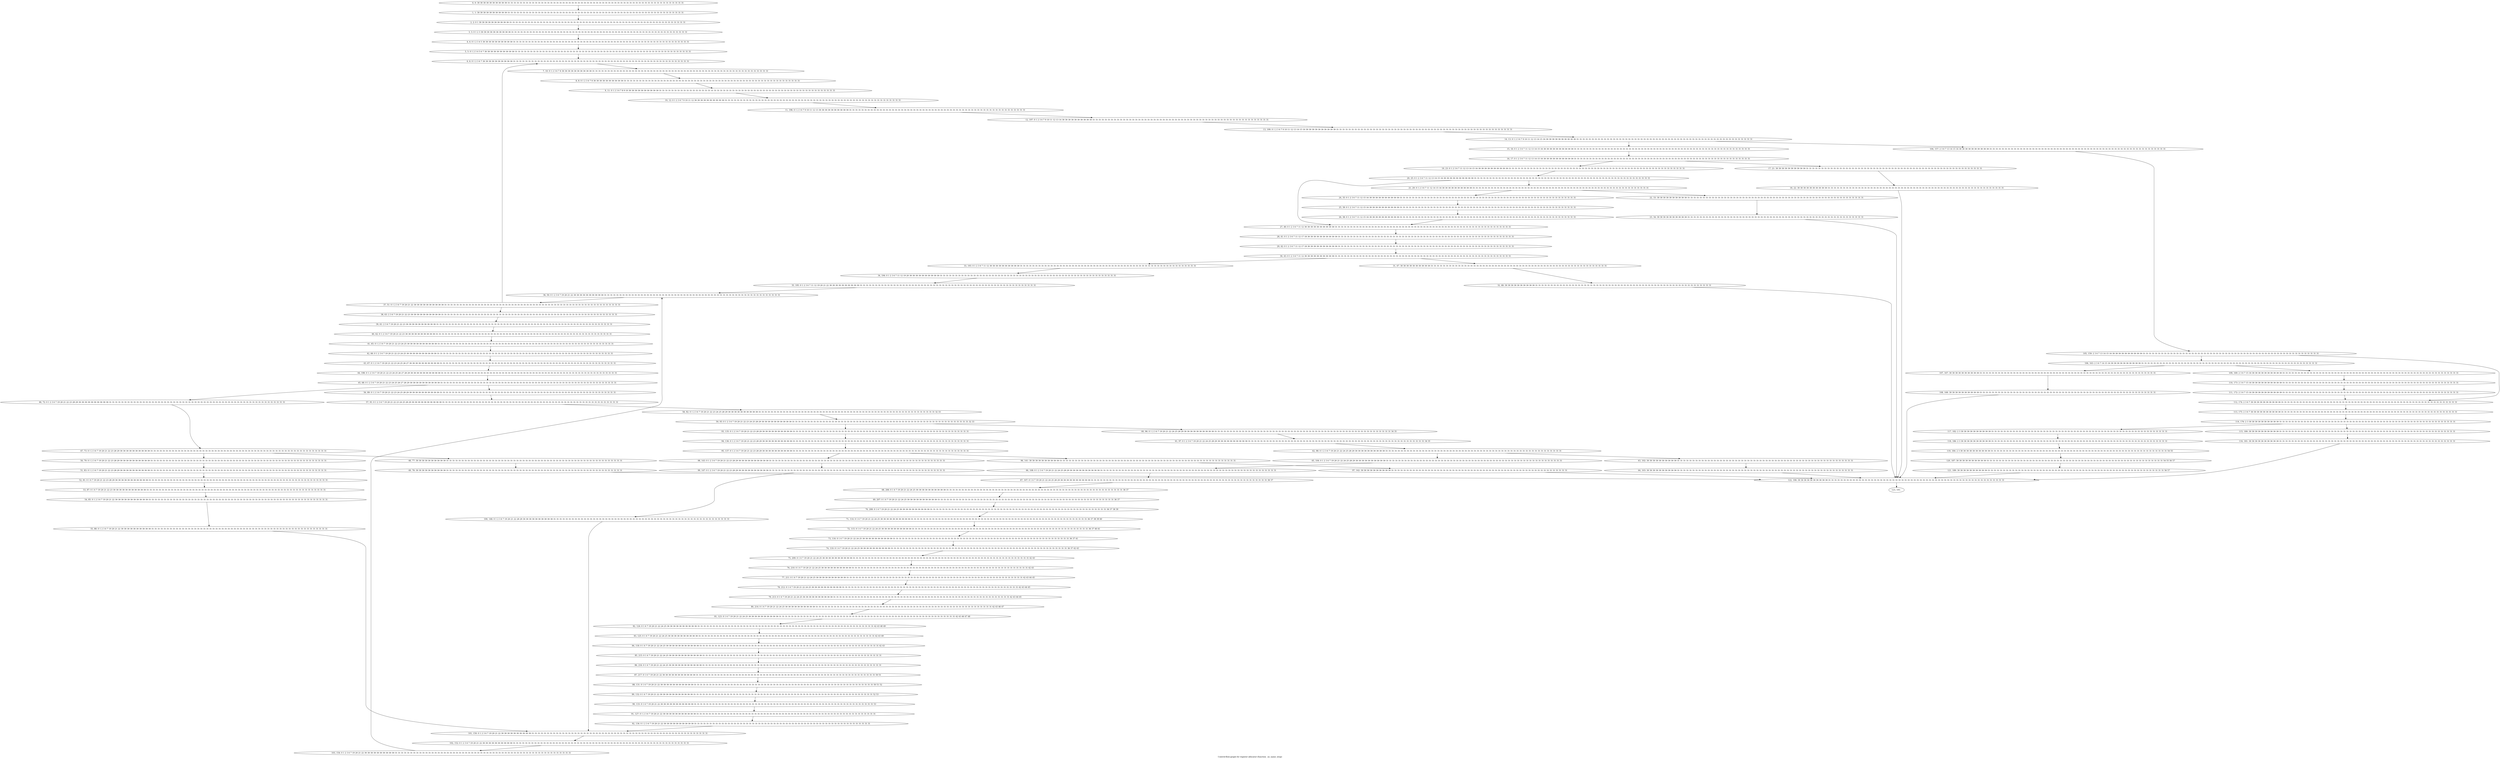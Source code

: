 digraph G {
graph [label="Control-flow-graph for register allocator (function _ns_name_ntop)"]
0[label="0, 0: 30 30 30 30 30 30 30 30 30 30 31 31 31 31 31 31 31 31 31 31 31 31 31 31 31 31 31 31 31 31 31 31 31 31 31 31 31 31 31 31 31 31 31 31 31 31 31 31 31 31 31 31 31 31 31 31 31 31 31 31 31 31 31 31 31 31 31 31 "];
1[label="1, 1: 30 30 30 30 30 30 30 30 30 30 31 31 31 31 31 31 31 31 31 31 31 31 31 31 31 31 31 31 31 31 31 31 31 31 31 31 31 31 31 31 31 31 31 31 31 31 31 31 31 31 31 31 31 31 31 31 31 31 31 31 31 31 31 31 31 31 31 31 "];
2[label="2, 2: 0 1 30 30 30 30 30 30 30 30 30 30 31 31 31 31 31 31 31 31 31 31 31 31 31 31 31 31 31 31 31 31 31 31 31 31 31 31 31 31 31 31 31 31 31 31 31 31 31 31 31 31 31 31 31 31 31 31 31 31 31 31 31 31 31 31 31 31 31 31 "];
3[label="3, 3: 0 1 2 3 30 30 30 30 30 30 30 30 30 30 31 31 31 31 31 31 31 31 31 31 31 31 31 31 31 31 31 31 31 31 31 31 31 31 31 31 31 31 31 31 31 31 31 31 31 31 31 31 31 31 31 31 31 31 31 31 31 31 31 31 31 31 31 31 31 31 31 31 "];
4[label="4, 4: 0 1 2 3 4 5 30 30 30 30 30 30 30 30 30 30 31 31 31 31 31 31 31 31 31 31 31 31 31 31 31 31 31 31 31 31 31 31 31 31 31 31 31 31 31 31 31 31 31 31 31 31 31 31 31 31 31 31 31 31 31 31 31 31 31 31 31 31 31 31 31 31 31 31 "];
5[label="5, 5: 0 1 2 3 4 5 6 7 30 30 30 30 30 30 30 30 30 30 31 31 31 31 31 31 31 31 31 31 31 31 31 31 31 31 31 31 31 31 31 31 31 31 31 31 31 31 31 31 31 31 31 31 31 31 31 31 31 31 31 31 31 31 31 31 31 31 31 31 31 31 31 31 31 31 31 31 "];
6[label="6, 6: 0 1 2 3 6 7 30 30 30 30 30 30 30 30 30 30 31 31 31 31 31 31 31 31 31 31 31 31 31 31 31 31 31 31 31 31 31 31 31 31 31 31 31 31 31 31 31 31 31 31 31 31 31 31 31 31 31 31 31 31 31 31 31 31 31 31 31 31 31 31 31 31 31 31 "];
7[label="7, 10: 0 1 2 3 6 7 8 30 30 30 30 30 30 30 30 30 30 31 31 31 31 31 31 31 31 31 31 31 31 31 31 31 31 31 31 31 31 31 31 31 31 31 31 31 31 31 31 31 31 31 31 31 31 31 31 31 31 31 31 31 31 31 31 31 31 31 31 31 31 31 31 31 31 31 31 "];
8[label="8, 8: 0 1 2 3 6 7 8 30 30 30 30 30 30 30 30 30 30 31 31 31 31 31 31 31 31 31 31 31 31 31 31 31 31 31 31 31 31 31 31 31 31 31 31 31 31 31 31 31 31 31 31 31 31 31 31 31 31 31 31 31 31 31 31 31 31 31 31 31 31 31 31 31 31 31 31 "];
9[label="9, 11: 0 1 2 3 6 7 8 9 10 30 30 30 30 30 30 30 30 30 30 31 31 31 31 31 31 31 31 31 31 31 31 31 31 31 31 31 31 31 31 31 31 31 31 31 31 31 31 31 31 31 31 31 31 31 31 31 31 31 31 31 31 31 31 31 31 31 31 31 31 31 31 31 31 31 31 31 31 "];
10[label="10, 12: 0 1 2 3 6 7 9 10 11 12 30 30 30 30 30 30 30 30 30 30 31 31 31 31 31 31 31 31 31 31 31 31 31 31 31 31 31 31 31 31 31 31 31 31 31 31 31 31 31 31 31 31 31 31 31 31 31 31 31 31 31 31 31 31 31 31 31 31 31 31 31 31 31 31 31 31 31 31 "];
11[label="11, 196: 0 1 2 3 6 7 9 10 11 12 13 30 30 30 30 30 30 30 30 30 30 31 31 31 31 31 31 31 31 31 31 31 31 31 31 31 31 31 31 31 31 31 31 31 31 31 31 31 31 31 31 31 31 31 31 31 31 31 31 31 31 31 31 31 31 31 31 31 31 31 31 31 31 31 31 31 31 31 31 "];
12[label="12, 197: 0 1 2 3 6 7 9 10 11 12 13 14 30 30 30 30 30 30 30 30 30 30 31 31 31 31 31 31 31 31 31 31 31 31 31 31 31 31 31 31 31 31 31 31 31 31 31 31 31 31 31 31 31 31 31 31 31 31 31 31 31 31 31 31 31 31 31 31 31 31 31 31 31 31 31 31 31 31 31 31 "];
13[label="13, 199: 0 1 2 3 6 7 9 10 11 12 13 14 15 16 30 30 30 30 30 30 30 30 30 30 31 31 31 31 31 31 31 31 31 31 31 31 31 31 31 31 31 31 31 31 31 31 31 31 31 31 31 31 31 31 31 31 31 31 31 31 31 31 31 31 31 31 31 31 31 31 31 31 31 31 31 31 31 31 31 31 31 31 "];
14[label="14, 13: 0 1 2 3 6 7 9 10 11 12 13 14 15 16 30 30 30 30 30 30 30 30 30 30 31 31 31 31 31 31 31 31 31 31 31 31 31 31 31 31 31 31 31 31 31 31 31 31 31 31 31 31 31 31 31 31 31 31 31 31 31 31 31 31 31 31 31 31 31 31 31 31 31 31 31 31 31 31 31 31 31 31 "];
15[label="15, 16: 0 1 2 3 6 7 11 12 13 14 15 16 30 30 30 30 30 30 30 30 30 30 31 31 31 31 31 31 31 31 31 31 31 31 31 31 31 31 31 31 31 31 31 31 31 31 31 31 31 31 31 31 31 31 31 31 31 31 31 31 31 31 31 31 31 31 31 31 31 31 31 31 31 31 31 31 31 31 31 31 "];
16[label="16, 17: 0 1 2 3 6 7 11 12 13 14 15 16 30 30 30 30 30 30 30 30 30 30 31 31 31 31 31 31 31 31 31 31 31 31 31 31 31 31 31 31 31 31 31 31 31 31 31 31 31 31 31 31 31 31 31 31 31 31 31 31 31 31 31 31 31 31 31 31 31 31 31 31 31 31 31 31 31 31 31 31 "];
17[label="17, 21: 30 30 30 30 30 30 30 30 30 30 31 31 31 31 31 31 31 31 31 31 31 31 31 31 31 31 31 31 31 31 31 31 31 31 31 31 31 31 31 31 31 31 31 31 31 31 31 31 31 31 31 31 31 31 31 31 31 31 31 31 31 31 31 31 31 31 31 31 "];
18[label="18, 22: 30 30 30 30 30 30 30 30 30 30 31 31 31 31 31 31 31 31 31 31 31 31 31 31 31 31 31 31 31 31 31 31 31 31 31 31 31 31 31 31 31 31 31 31 31 31 31 31 31 31 31 31 31 31 31 31 31 31 31 31 31 31 31 31 31 31 31 31 "];
19[label="19, 23: 0 1 2 3 6 7 11 12 13 14 15 16 30 30 30 30 30 30 30 30 30 30 31 31 31 31 31 31 31 31 31 31 31 31 31 31 31 31 31 31 31 31 31 31 31 31 31 31 31 31 31 31 31 31 31 31 31 31 31 31 31 31 31 31 31 31 31 31 31 31 31 31 31 31 31 31 31 31 31 31 "];
20[label="20, 25: 0 1 2 3 6 7 11 12 13 14 15 16 30 30 30 30 30 30 30 30 30 30 31 31 31 31 31 31 31 31 31 31 31 31 31 31 31 31 31 31 31 31 31 31 31 31 31 31 31 31 31 31 31 31 31 31 31 31 31 31 31 31 31 31 31 31 31 31 31 31 31 31 31 31 31 31 31 31 31 31 "];
21[label="21, 29: 0 1 2 3 6 7 11 12 14 15 16 30 30 30 30 30 30 30 30 30 30 31 31 31 31 31 31 31 31 31 31 31 31 31 31 31 31 31 31 31 31 31 31 31 31 31 31 31 31 31 31 31 31 31 31 31 31 31 31 31 31 31 31 31 31 31 31 31 31 31 31 31 31 31 31 31 31 31 31 "];
22[label="22, 33: 30 30 30 30 30 30 30 30 30 30 31 31 31 31 31 31 31 31 31 31 31 31 31 31 31 31 31 31 31 31 31 31 31 31 31 31 31 31 31 31 31 31 31 31 31 31 31 31 31 31 31 31 31 31 31 31 31 31 31 31 31 31 31 31 31 31 31 31 "];
23[label="23, 34: 30 30 30 30 30 30 30 30 30 30 31 31 31 31 31 31 31 31 31 31 31 31 31 31 31 31 31 31 31 31 31 31 31 31 31 31 31 31 31 31 31 31 31 31 31 31 31 31 31 31 31 31 31 31 31 31 31 31 31 31 31 31 31 31 31 31 31 31 "];
24[label="24, 35: 0 1 2 3 6 7 11 12 15 16 30 30 30 30 30 30 30 30 30 30 31 31 31 31 31 31 31 31 31 31 31 31 31 31 31 31 31 31 31 31 31 31 31 31 31 31 31 31 31 31 31 31 31 31 31 31 31 31 31 31 31 31 31 31 31 31 31 31 31 31 31 31 31 31 31 31 31 31 "];
25[label="25, 39: 0 1 2 3 6 7 11 12 15 16 30 30 30 30 30 30 30 30 30 30 31 31 31 31 31 31 31 31 31 31 31 31 31 31 31 31 31 31 31 31 31 31 31 31 31 31 31 31 31 31 31 31 31 31 31 31 31 31 31 31 31 31 31 31 31 31 31 31 31 31 31 31 31 31 31 31 31 31 "];
26[label="26, 38: 0 1 2 3 6 7 11 12 15 16 30 30 30 30 30 30 30 30 30 30 31 31 31 31 31 31 31 31 31 31 31 31 31 31 31 31 31 31 31 31 31 31 31 31 31 31 31 31 31 31 31 31 31 31 31 31 31 31 31 31 31 31 31 31 31 31 31 31 31 31 31 31 31 31 31 31 31 31 "];
27[label="27, 40: 0 1 2 3 6 7 11 12 30 30 30 30 30 30 30 30 30 30 31 31 31 31 31 31 31 31 31 31 31 31 31 31 31 31 31 31 31 31 31 31 31 31 31 31 31 31 31 31 31 31 31 31 31 31 31 31 31 31 31 31 31 31 31 31 31 31 31 31 31 31 31 31 31 31 31 31 "];
28[label="28, 41: 0 1 2 3 6 7 11 12 17 18 30 30 30 30 30 30 30 30 30 30 31 31 31 31 31 31 31 31 31 31 31 31 31 31 31 31 31 31 31 31 31 31 31 31 31 31 31 31 31 31 31 31 31 31 31 31 31 31 31 31 31 31 31 31 31 31 31 31 31 31 31 31 31 31 31 31 31 31 "];
29[label="29, 42: 0 1 2 3 6 7 11 12 17 18 30 30 30 30 30 30 30 30 30 30 31 31 31 31 31 31 31 31 31 31 31 31 31 31 31 31 31 31 31 31 31 31 31 31 31 31 31 31 31 31 31 31 31 31 31 31 31 31 31 31 31 31 31 31 31 31 31 31 31 31 31 31 31 31 31 31 31 31 "];
30[label="30, 43: 0 1 2 3 6 7 11 12 30 30 30 30 30 30 30 30 30 30 31 31 31 31 31 31 31 31 31 31 31 31 31 31 31 31 31 31 31 31 31 31 31 31 31 31 31 31 31 31 31 31 31 31 31 31 31 31 31 31 31 31 31 31 31 31 31 31 31 31 31 31 31 31 31 31 31 31 "];
31[label="31, 47: 30 30 30 30 30 30 30 30 30 30 31 31 31 31 31 31 31 31 31 31 31 31 31 31 31 31 31 31 31 31 31 31 31 31 31 31 31 31 31 31 31 31 31 31 31 31 31 31 31 31 31 31 31 31 31 31 31 31 31 31 31 31 31 31 31 31 31 31 "];
32[label="32, 48: 30 30 30 30 30 30 30 30 30 30 31 31 31 31 31 31 31 31 31 31 31 31 31 31 31 31 31 31 31 31 31 31 31 31 31 31 31 31 31 31 31 31 31 31 31 31 31 31 31 31 31 31 31 31 31 31 31 31 31 31 31 31 31 31 31 31 31 31 "];
33[label="33, 193: 0 1 2 3 6 7 11 12 30 30 30 30 30 30 30 30 30 30 31 31 31 31 31 31 31 31 31 31 31 31 31 31 31 31 31 31 31 31 31 31 31 31 31 31 31 31 31 31 31 31 31 31 31 31 31 31 31 31 31 31 31 31 31 31 31 31 31 31 31 31 31 31 31 31 31 31 "];
34[label="34, 194: 0 1 2 3 6 7 11 12 19 20 30 30 30 30 30 30 30 30 30 30 31 31 31 31 31 31 31 31 31 31 31 31 31 31 31 31 31 31 31 31 31 31 31 31 31 31 31 31 31 31 31 31 31 31 31 31 31 31 31 31 31 31 31 31 31 31 31 31 31 31 31 31 31 31 31 31 31 31 "];
35[label="35, 195: 0 1 2 3 6 7 11 12 19 20 21 22 30 30 30 30 30 30 30 30 30 30 31 31 31 31 31 31 31 31 31 31 31 31 31 31 31 31 31 31 31 31 31 31 31 31 31 31 31 31 31 31 31 31 31 31 31 31 31 31 31 31 31 31 31 31 31 31 31 31 31 31 31 31 31 31 31 31 31 31 "];
36[label="36, 50: 0 1 2 3 6 7 19 20 21 22 30 30 30 30 30 30 30 30 30 30 31 31 31 31 31 31 31 31 31 31 31 31 31 31 31 31 31 31 31 31 31 31 31 31 31 31 31 31 31 31 31 31 31 31 31 31 31 31 31 31 31 31 31 31 31 31 31 31 31 31 31 31 31 31 31 31 31 31 "];
37[label="37, 51: 0 1 2 3 6 7 19 20 21 22 30 30 30 30 30 30 30 30 30 30 31 31 31 31 31 31 31 31 31 31 31 31 31 31 31 31 31 31 31 31 31 31 31 31 31 31 31 31 31 31 31 31 31 31 31 31 31 31 31 31 31 31 31 31 31 31 31 31 31 31 31 31 31 31 31 31 31 31 "];
38[label="38, 63: 2 3 6 7 19 20 21 22 23 30 30 30 30 30 30 30 30 30 30 31 31 31 31 31 31 31 31 31 31 31 31 31 31 31 31 31 31 31 31 31 31 31 31 31 31 31 31 31 31 31 31 31 31 31 31 31 31 31 31 31 31 31 31 31 31 31 31 31 31 31 31 31 31 31 31 31 31 "];
39[label="39, 61: 2 3 6 7 19 20 21 22 23 30 30 30 30 30 30 30 30 30 30 31 31 31 31 31 31 31 31 31 31 31 31 31 31 31 31 31 31 31 31 31 31 31 31 31 31 31 31 31 31 31 31 31 31 31 31 31 31 31 31 31 31 31 31 31 31 31 31 31 31 31 31 31 31 31 31 31 31 "];
40[label="40, 62: 0 1 2 3 6 7 19 20 21 22 23 30 30 30 30 30 30 30 30 30 30 31 31 31 31 31 31 31 31 31 31 31 31 31 31 31 31 31 31 31 31 31 31 31 31 31 31 31 31 31 31 31 31 31 31 31 31 31 31 31 31 31 31 31 31 31 31 31 31 31 31 31 31 31 31 31 31 31 31 "];
41[label="41, 65: 0 1 2 3 6 7 19 20 21 22 23 24 25 30 30 30 30 30 30 30 30 30 30 31 31 31 31 31 31 31 31 31 31 31 31 31 31 31 31 31 31 31 31 31 31 31 31 31 31 31 31 31 31 31 31 31 31 31 31 31 31 31 31 31 31 31 31 31 31 31 31 31 31 31 31 31 31 31 31 31 31 "];
42[label="42, 66: 0 1 2 3 6 7 19 20 21 22 23 24 25 30 30 30 30 30 30 30 30 30 30 31 31 31 31 31 31 31 31 31 31 31 31 31 31 31 31 31 31 31 31 31 31 31 31 31 31 31 31 31 31 31 31 31 31 31 31 31 31 31 31 31 31 31 31 31 31 31 31 31 31 31 31 31 31 31 31 31 31 "];
43[label="43, 67: 0 1 2 3 6 7 19 20 21 22 23 24 25 26 27 30 30 30 30 30 30 30 30 30 30 31 31 31 31 31 31 31 31 31 31 31 31 31 31 31 31 31 31 31 31 31 31 31 31 31 31 31 31 31 31 31 31 31 31 31 31 31 31 31 31 31 31 31 31 31 31 31 31 31 31 31 31 31 31 31 31 31 31 "];
44[label="44, 198: 0 1 2 3 6 7 19 20 21 22 23 24 25 26 27 28 29 30 30 30 30 30 30 30 30 30 30 31 31 31 31 31 31 31 31 31 31 31 31 31 31 31 31 31 31 31 31 31 31 31 31 31 31 31 31 31 31 31 31 31 31 31 31 31 31 31 31 31 31 31 31 31 31 31 31 31 31 31 31 31 31 31 31 31 31 "];
45[label="45, 68: 0 1 2 3 6 7 19 20 21 22 23 24 25 26 27 28 29 30 30 30 30 30 30 30 30 30 30 31 31 31 31 31 31 31 31 31 31 31 31 31 31 31 31 31 31 31 31 31 31 31 31 31 31 31 31 31 31 31 31 31 31 31 31 31 31 31 31 31 31 31 31 31 31 31 31 31 31 31 31 31 31 31 31 31 31 "];
46[label="46, 72: 0 1 2 3 6 7 19 20 21 22 23 28 29 30 30 30 30 30 30 30 30 30 30 31 31 31 31 31 31 31 31 31 31 31 31 31 31 31 31 31 31 31 31 31 31 31 31 31 31 31 31 31 31 31 31 31 31 31 31 31 31 31 31 31 31 31 31 31 31 31 31 31 31 31 31 31 31 31 31 31 31 "];
47[label="47, 73: 0 1 2 3 6 7 19 20 21 22 23 28 29 30 30 30 30 30 30 30 30 30 30 31 31 31 31 31 31 31 31 31 31 31 31 31 31 31 31 31 31 31 31 31 31 31 31 31 31 31 31 31 31 31 31 31 31 31 31 31 31 31 31 31 31 31 31 31 31 31 31 31 31 31 31 31 31 31 31 31 31 "];
48[label="48, 77: 30 30 30 30 30 30 30 30 30 30 31 31 31 31 31 31 31 31 31 31 31 31 31 31 31 31 31 31 31 31 31 31 31 31 31 31 31 31 31 31 31 31 31 31 31 31 31 31 31 31 31 31 31 31 31 31 31 31 31 31 31 31 31 31 31 31 31 31 "];
49[label="49, 78: 30 30 30 30 30 30 30 30 30 30 31 31 31 31 31 31 31 31 31 31 31 31 31 31 31 31 31 31 31 31 31 31 31 31 31 31 31 31 31 31 31 31 31 31 31 31 31 31 31 31 31 31 31 31 31 31 31 31 31 31 31 31 31 31 31 31 31 31 "];
50[label="50, 79: 0 1 2 3 6 7 19 20 21 22 23 28 29 30 30 30 30 30 30 30 30 30 30 31 31 31 31 31 31 31 31 31 31 31 31 31 31 31 31 31 31 31 31 31 31 31 31 31 31 31 31 31 31 31 31 31 31 31 31 31 31 31 31 31 31 31 31 31 31 31 31 31 31 31 31 31 31 31 31 31 31 "];
51[label="51, 83: 0 1 2 3 6 7 19 20 21 22 23 28 29 30 30 30 30 30 30 30 30 30 30 31 31 31 31 31 31 31 31 31 31 31 31 31 31 31 31 31 31 31 31 31 31 31 31 31 31 31 31 31 31 31 31 31 31 31 31 31 31 31 31 31 31 31 31 31 31 31 31 31 31 31 31 31 31 31 31 31 31 "];
52[label="52, 81: 0 1 6 7 19 20 21 22 23 28 29 30 30 30 30 30 30 30 30 30 30 30 31 31 31 31 31 31 31 31 31 31 31 31 31 31 31 31 31 31 31 31 31 31 31 31 31 31 31 31 31 31 31 31 31 31 31 31 31 31 31 31 31 31 31 31 31 31 31 31 31 31 31 31 31 31 31 31 31 31 31 "];
53[label="53, 87: 0 1 6 7 19 20 21 22 23 30 30 30 30 30 30 30 30 30 30 30 31 31 31 31 31 31 31 31 31 31 31 31 31 31 31 31 31 31 31 31 31 31 31 31 31 31 31 31 31 31 31 31 31 31 31 31 31 31 31 31 31 31 31 31 31 31 31 31 31 31 31 31 31 31 31 31 31 31 31 "];
54[label="54, 85: 0 1 2 3 6 7 19 20 21 22 30 30 30 30 30 30 30 30 30 30 30 31 31 31 31 31 31 31 31 31 31 31 31 31 31 31 31 31 31 31 31 31 31 31 31 31 31 31 31 31 31 31 31 31 31 31 31 31 31 31 31 31 31 31 31 31 31 31 31 31 31 31 31 31 31 31 31 31 31 31 "];
55[label="55, 88: 0 1 2 3 6 7 19 20 21 22 30 30 30 30 30 30 30 30 30 30 31 31 31 31 31 31 31 31 31 31 31 31 31 31 31 31 31 31 31 31 31 31 31 31 31 31 31 31 31 31 31 31 31 31 31 31 31 31 31 31 31 31 31 31 31 31 31 31 31 31 31 31 31 31 31 31 31 31 "];
56[label="56, 89: 0 1 2 3 6 7 19 20 21 22 23 24 25 28 29 30 30 30 30 30 30 30 30 30 30 31 31 31 31 31 31 31 31 31 31 31 31 31 31 31 31 31 31 31 31 31 31 31 31 31 31 31 31 31 31 31 31 31 31 31 31 31 31 31 31 31 31 31 31 31 31 31 31 31 31 31 31 31 31 31 31 31 31 "];
57[label="57, 91: 0 1 2 3 6 7 19 20 21 22 23 24 25 28 29 30 30 30 30 30 30 30 30 30 30 31 31 31 31 31 31 31 31 31 31 31 31 31 31 31 31 31 31 31 31 31 31 31 31 31 31 31 31 31 31 31 31 31 31 31 31 31 31 31 31 31 31 31 31 31 31 31 31 31 31 31 31 31 31 31 31 31 31 "];
58[label="58, 92: 0 1 2 3 6 7 19 20 21 22 23 24 25 28 29 30 30 30 30 30 30 30 30 30 30 31 31 31 31 31 31 31 31 31 31 31 31 31 31 31 31 31 31 31 31 31 31 31 31 31 31 31 31 31 31 31 31 31 31 31 31 31 31 31 31 31 31 31 31 31 31 31 31 31 31 31 31 31 31 31 31 31 31 32 33 "];
59[label="59, 93: 0 1 2 3 6 7 19 20 21 22 23 24 25 28 29 30 30 30 30 30 30 30 30 30 30 31 31 31 31 31 31 31 31 31 31 31 31 31 31 31 31 31 31 31 31 31 31 31 31 31 31 31 31 31 31 31 31 31 31 31 31 31 31 31 31 31 31 31 31 31 31 31 31 31 31 31 31 31 31 31 31 31 31 32 33 "];
60[label="60, 96: 0 1 2 3 6 7 19 20 21 22 24 25 28 29 30 30 30 30 30 30 30 30 30 30 31 31 31 31 31 31 31 31 31 31 31 31 31 31 31 31 31 31 31 31 31 31 31 31 31 31 31 31 31 31 31 31 31 31 31 31 31 31 31 31 31 31 31 31 31 31 31 31 31 31 31 31 31 31 31 31 31 31 34 35 "];
61[label="61, 97: 0 1 2 3 6 7 19 20 21 22 24 25 28 29 30 30 30 30 30 30 30 30 30 30 31 31 31 31 31 31 31 31 31 31 31 31 31 31 31 31 31 31 31 31 31 31 31 31 31 31 31 31 31 31 31 31 31 31 31 31 31 31 31 31 31 31 31 31 31 31 31 31 31 31 31 31 31 31 31 31 31 31 34 35 "];
62[label="62, 98: 0 1 2 3 6 7 19 20 21 22 24 25 28 29 30 30 30 30 30 30 30 30 30 30 31 31 31 31 31 31 31 31 31 31 31 31 31 31 31 31 31 31 31 31 31 31 31 31 31 31 31 31 31 31 31 31 31 31 31 31 31 31 31 31 31 31 31 31 31 31 31 31 31 31 31 31 31 31 31 31 31 31 "];
63[label="63, 102: 30 30 30 30 30 30 30 30 30 30 31 31 31 31 31 31 31 31 31 31 31 31 31 31 31 31 31 31 31 31 31 31 31 31 31 31 31 31 31 31 31 31 31 31 31 31 31 31 31 31 31 31 31 31 31 31 31 31 31 31 31 31 31 31 31 31 31 31 "];
64[label="64, 103: 30 30 30 30 30 30 30 30 30 30 31 31 31 31 31 31 31 31 31 31 31 31 31 31 31 31 31 31 31 31 31 31 31 31 31 31 31 31 31 31 31 31 31 31 31 31 31 31 31 31 31 31 31 31 31 31 31 31 31 31 31 31 31 31 31 31 31 31 "];
65[label="65, 104: 0 1 2 3 6 7 19 20 21 22 24 25 28 29 30 30 30 30 30 30 30 30 30 30 31 31 31 31 31 31 31 31 31 31 31 31 31 31 31 31 31 31 31 31 31 31 31 31 31 31 31 31 31 31 31 31 31 31 31 31 31 31 31 31 31 31 31 31 31 31 31 31 31 31 31 31 31 31 31 31 31 31 "];
66[label="66, 108: 0 1 2 3 6 7 19 20 21 22 24 25 28 29 30 30 30 30 30 30 30 30 30 30 31 31 31 31 31 31 31 31 31 31 31 31 31 31 31 31 31 31 31 31 31 31 31 31 31 31 31 31 31 31 31 31 31 31 31 31 31 31 31 31 31 31 31 31 31 31 31 31 31 31 31 31 31 31 31 31 31 31 "];
67[label="67, 107: 0 1 6 7 19 20 21 22 24 25 28 29 30 30 30 30 30 30 30 30 30 30 31 31 31 31 31 31 31 31 31 31 31 31 31 31 31 31 31 31 31 31 31 31 31 31 31 31 31 31 31 31 31 31 31 31 31 31 31 31 31 31 31 31 31 31 31 31 31 31 31 31 31 31 31 31 31 31 31 31 36 37 "];
68[label="68, 206: 0 1 6 7 19 20 21 22 24 25 30 30 30 30 30 30 30 30 30 30 31 31 31 31 31 31 31 31 31 31 31 31 31 31 31 31 31 31 31 31 31 31 31 31 31 31 31 31 31 31 31 31 31 31 31 31 31 31 31 31 31 31 31 31 31 31 31 31 31 31 31 31 31 31 31 31 31 31 36 37 "];
69[label="69, 207: 0 1 6 7 19 20 21 22 24 25 30 30 30 30 30 30 30 30 30 30 31 31 31 31 31 31 31 31 31 31 31 31 31 31 31 31 31 31 31 31 31 31 31 31 31 31 31 31 31 31 31 31 31 31 31 31 31 31 31 31 31 31 31 31 31 31 31 31 31 31 31 31 31 31 31 31 31 31 36 37 "];
70[label="70, 208: 0 1 6 7 19 20 21 22 24 25 30 30 30 30 30 30 30 30 30 30 31 31 31 31 31 31 31 31 31 31 31 31 31 31 31 31 31 31 31 31 31 31 31 31 31 31 31 31 31 31 31 31 31 31 31 31 31 31 31 31 31 31 31 31 31 31 31 31 31 31 31 31 31 31 31 31 31 31 36 37 38 39 "];
71[label="71, 114: 0 1 6 7 19 20 21 22 24 25 30 30 30 30 30 30 30 30 30 30 31 31 31 31 31 31 31 31 31 31 31 31 31 31 31 31 31 31 31 31 31 31 31 31 31 31 31 31 31 31 31 31 31 31 31 31 31 31 31 31 31 31 31 31 31 31 31 31 31 31 31 31 31 31 31 31 31 31 36 37 38 39 40 "];
72[label="72, 115: 0 1 6 7 19 20 21 22 24 25 30 30 30 30 30 30 30 30 30 30 31 31 31 31 31 31 31 31 31 31 31 31 31 31 31 31 31 31 31 31 31 31 31 31 31 31 31 31 31 31 31 31 31 31 31 31 31 31 31 31 31 31 31 31 31 31 31 31 31 31 31 31 31 31 31 31 31 31 36 37 40 41 "];
73[label="73, 116: 0 1 6 7 19 20 21 22 24 25 30 30 30 30 30 30 30 30 30 30 31 31 31 31 31 31 31 31 31 31 31 31 31 31 31 31 31 31 31 31 31 31 31 31 31 31 31 31 31 31 31 31 31 31 31 31 31 31 31 31 31 31 31 31 31 31 31 31 31 31 31 31 31 31 31 31 31 31 36 37 41 "];
74[label="74, 110: 0 1 6 7 19 20 21 22 24 25 30 30 30 30 30 30 30 30 30 30 31 31 31 31 31 31 31 31 31 31 31 31 31 31 31 31 31 31 31 31 31 31 31 31 31 31 31 31 31 31 31 31 31 31 31 31 31 31 31 31 31 31 31 31 31 31 31 31 31 31 31 31 31 31 31 31 31 31 36 37 42 43 "];
75[label="75, 209: 0 1 6 7 19 20 21 22 24 25 30 30 30 30 30 30 30 30 30 30 31 31 31 31 31 31 31 31 31 31 31 31 31 31 31 31 31 31 31 31 31 31 31 31 31 31 31 31 31 31 31 31 31 31 31 31 31 31 31 31 31 31 31 31 31 31 31 31 31 31 31 31 31 31 31 31 31 31 42 43 "];
76[label="76, 210: 0 1 6 7 19 20 21 22 24 25 30 30 30 30 30 30 30 30 30 30 31 31 31 31 31 31 31 31 31 31 31 31 31 31 31 31 31 31 31 31 31 31 31 31 31 31 31 31 31 31 31 31 31 31 31 31 31 31 31 31 31 31 31 31 31 31 31 31 31 31 31 31 31 31 31 31 31 31 42 43 "];
77[label="77, 211: 0 1 6 7 19 20 21 22 24 25 30 30 30 30 30 30 30 30 30 30 31 31 31 31 31 31 31 31 31 31 31 31 31 31 31 31 31 31 31 31 31 31 31 31 31 31 31 31 31 31 31 31 31 31 31 31 31 31 31 31 31 31 31 31 31 31 31 31 31 31 31 31 31 31 31 31 31 31 42 43 44 45 "];
78[label="78, 212: 0 1 6 7 19 20 21 22 24 25 30 30 30 30 30 30 30 30 30 30 31 31 31 31 31 31 31 31 31 31 31 31 31 31 31 31 31 31 31 31 31 31 31 31 31 31 31 31 31 31 31 31 31 31 31 31 31 31 31 31 31 31 31 31 31 31 31 31 31 31 31 31 31 31 31 31 31 31 42 43 44 45 "];
79[label="79, 213: 0 1 6 7 19 20 21 22 24 25 30 30 30 30 30 30 30 30 30 30 31 31 31 31 31 31 31 31 31 31 31 31 31 31 31 31 31 31 31 31 31 31 31 31 31 31 31 31 31 31 31 31 31 31 31 31 31 31 31 31 31 31 31 31 31 31 31 31 31 31 31 31 31 31 31 31 31 31 42 43 44 45 "];
80[label="80, 214: 0 1 6 7 19 20 21 22 24 25 30 30 30 30 30 30 30 30 30 30 31 31 31 31 31 31 31 31 31 31 31 31 31 31 31 31 31 31 31 31 31 31 31 31 31 31 31 31 31 31 31 31 31 31 31 31 31 31 31 31 31 31 31 31 31 31 31 31 31 31 31 31 31 31 31 31 31 31 42 43 46 47 "];
81[label="81, 123: 0 1 6 7 19 20 21 22 24 25 30 30 30 30 30 30 30 30 30 30 31 31 31 31 31 31 31 31 31 31 31 31 31 31 31 31 31 31 31 31 31 31 31 31 31 31 31 31 31 31 31 31 31 31 31 31 31 31 31 31 31 31 31 31 31 31 31 31 31 31 31 31 31 31 31 31 31 31 42 43 46 47 48 "];
82[label="82, 124: 0 1 6 7 19 20 21 22 24 25 30 30 30 30 30 30 30 30 30 30 31 31 31 31 31 31 31 31 31 31 31 31 31 31 31 31 31 31 31 31 31 31 31 31 31 31 31 31 31 31 31 31 31 31 31 31 31 31 31 31 31 31 31 31 31 31 31 31 31 31 31 31 31 31 31 31 31 31 42 43 48 49 "];
83[label="83, 125: 0 1 6 7 19 20 21 22 24 25 30 30 30 30 30 30 30 30 30 30 31 31 31 31 31 31 31 31 31 31 31 31 31 31 31 31 31 31 31 31 31 31 31 31 31 31 31 31 31 31 31 31 31 31 31 31 31 31 31 31 31 31 31 31 31 31 31 31 31 31 31 31 31 31 31 31 31 31 42 43 49 "];
84[label="84, 118: 0 1 6 7 19 20 21 22 24 25 30 30 30 30 30 30 30 30 30 30 30 31 31 31 31 31 31 31 31 31 31 31 31 31 31 31 31 31 31 31 31 31 31 31 31 31 31 31 31 31 31 31 31 31 31 31 31 31 31 31 31 31 31 31 31 31 31 31 31 31 31 31 31 31 31 31 31 31 31 31 42 43 "];
85[label="85, 215: 0 1 6 7 19 20 21 22 24 25 30 30 30 30 30 30 30 30 30 30 30 31 31 31 31 31 31 31 31 31 31 31 31 31 31 31 31 31 31 31 31 31 31 31 31 31 31 31 31 31 31 31 31 31 31 31 31 31 31 31 31 31 31 31 31 31 31 31 31 31 31 31 31 31 31 31 31 31 31 31 "];
86[label="86, 216: 0 1 6 7 19 20 21 22 24 25 30 30 30 30 30 30 30 30 30 30 30 31 31 31 31 31 31 31 31 31 31 31 31 31 31 31 31 31 31 31 31 31 31 31 31 31 31 31 31 31 31 31 31 31 31 31 31 31 31 31 31 31 31 31 31 31 31 31 31 31 31 31 31 31 31 31 31 31 31 31 "];
87[label="87, 217: 0 1 6 7 19 20 21 22 30 30 30 30 30 30 30 30 30 30 30 31 31 31 31 31 31 31 31 31 31 31 31 31 31 31 31 31 31 31 31 31 31 31 31 31 31 31 31 31 31 31 31 31 31 31 31 31 31 31 31 31 31 31 31 31 31 31 31 31 31 31 31 31 31 31 31 31 31 31 50 51 "];
88[label="88, 131: 0 1 6 7 19 20 21 22 30 30 30 30 30 30 30 30 30 30 30 31 31 31 31 31 31 31 31 31 31 31 31 31 31 31 31 31 31 31 31 31 31 31 31 31 31 31 31 31 31 31 31 31 31 31 31 31 31 31 31 31 31 31 31 31 31 31 31 31 31 31 31 31 31 31 31 31 31 31 50 51 52 "];
89[label="89, 132: 0 1 6 7 19 20 21 22 30 30 30 30 30 30 30 30 30 30 30 31 31 31 31 31 31 31 31 31 31 31 31 31 31 31 31 31 31 31 31 31 31 31 31 31 31 31 31 31 31 31 31 31 31 31 31 31 31 31 31 31 31 31 31 31 31 31 31 31 31 31 31 31 31 31 31 31 31 31 52 53 "];
90[label="90, 133: 0 1 6 7 19 20 21 22 30 30 30 30 30 30 30 30 30 30 30 31 31 31 31 31 31 31 31 31 31 31 31 31 31 31 31 31 31 31 31 31 31 31 31 31 31 31 31 31 31 31 31 31 31 31 31 31 31 31 31 31 31 31 31 31 31 31 31 31 31 31 31 31 31 31 31 31 31 31 53 "];
91[label="91, 127: 0 1 2 3 6 7 19 20 21 22 30 30 30 30 30 30 30 30 30 30 30 31 31 31 31 31 31 31 31 31 31 31 31 31 31 31 31 31 31 31 31 31 31 31 31 31 31 31 31 31 31 31 31 31 31 31 31 31 31 31 31 31 31 31 31 31 31 31 31 31 31 31 31 31 31 31 31 31 31 31 "];
92[label="92, 134: 0 1 2 3 6 7 19 20 21 22 30 30 30 30 30 30 30 30 30 30 31 31 31 31 31 31 31 31 31 31 31 31 31 31 31 31 31 31 31 31 31 31 31 31 31 31 31 31 31 31 31 31 31 31 31 31 31 31 31 31 31 31 31 31 31 31 31 31 31 31 31 31 31 31 31 31 31 31 "];
93[label="93, 135: 0 1 2 3 6 7 19 20 21 22 23 28 29 30 30 30 30 30 30 30 30 30 30 31 31 31 31 31 31 31 31 31 31 31 31 31 31 31 31 31 31 31 31 31 31 31 31 31 31 31 31 31 31 31 31 31 31 31 31 31 31 31 31 31 31 31 31 31 31 31 31 31 31 31 31 31 31 31 31 31 31 "];
94[label="94, 136: 0 1 2 3 6 7 19 20 21 22 23 28 29 30 30 30 30 30 30 30 30 30 30 31 31 31 31 31 31 31 31 31 31 31 31 31 31 31 31 31 31 31 31 31 31 31 31 31 31 31 31 31 31 31 31 31 31 31 31 31 31 31 31 31 31 31 31 31 31 31 31 31 31 31 31 31 31 31 31 31 31 "];
95[label="95, 137: 0 1 2 3 6 7 19 20 21 22 23 28 29 30 30 30 30 30 30 30 30 30 30 31 31 31 31 31 31 31 31 31 31 31 31 31 31 31 31 31 31 31 31 31 31 31 31 31 31 31 31 31 31 31 31 31 31 31 31 31 31 31 31 31 31 31 31 31 31 31 31 31 31 31 31 31 31 31 31 31 31 "];
96[label="96, 141: 30 30 30 30 30 30 30 30 30 30 31 31 31 31 31 31 31 31 31 31 31 31 31 31 31 31 31 31 31 31 31 31 31 31 31 31 31 31 31 31 31 31 31 31 31 31 31 31 31 31 31 31 31 31 31 31 31 31 31 31 31 31 31 31 31 31 31 31 "];
97[label="97, 142: 30 30 30 30 30 30 30 30 30 30 31 31 31 31 31 31 31 31 31 31 31 31 31 31 31 31 31 31 31 31 31 31 31 31 31 31 31 31 31 31 31 31 31 31 31 31 31 31 31 31 31 31 31 31 31 31 31 31 31 31 31 31 31 31 31 31 31 31 "];
98[label="98, 143: 0 1 2 3 6 7 19 20 21 22 23 28 29 30 30 30 30 30 30 30 30 30 30 31 31 31 31 31 31 31 31 31 31 31 31 31 31 31 31 31 31 31 31 31 31 31 31 31 31 31 31 31 31 31 31 31 31 31 31 31 31 31 31 31 31 31 31 31 31 31 31 31 31 31 31 31 31 31 31 31 31 "];
99[label="99, 147: 0 1 2 3 6 7 19 20 21 22 23 28 29 30 30 30 30 30 30 30 30 30 30 31 31 31 31 31 31 31 31 31 31 31 31 31 31 31 31 31 31 31 31 31 31 31 31 31 31 31 31 31 31 31 31 31 31 31 31 31 31 31 31 31 31 31 31 31 31 31 31 31 31 31 31 31 31 31 31 31 31 "];
100[label="100, 146: 0 1 2 3 6 7 19 20 21 22 28 29 30 30 30 30 30 30 30 30 30 30 31 31 31 31 31 31 31 31 31 31 31 31 31 31 31 31 31 31 31 31 31 31 31 31 31 31 31 31 31 31 31 31 31 31 31 31 31 31 31 31 31 31 31 31 31 31 31 31 31 31 31 31 31 31 31 31 31 31 "];
101[label="101, 150: 0 1 2 3 6 7 19 20 21 22 30 30 30 30 30 30 30 30 30 30 31 31 31 31 31 31 31 31 31 31 31 31 31 31 31 31 31 31 31 31 31 31 31 31 31 31 31 31 31 31 31 31 31 31 31 31 31 31 31 31 31 31 31 31 31 31 31 31 31 31 31 31 31 31 31 31 31 31 "];
102[label="102, 152: 0 1 2 3 6 7 19 20 21 22 30 30 30 30 30 30 30 30 30 30 31 31 31 31 31 31 31 31 31 31 31 31 31 31 31 31 31 31 31 31 31 31 31 31 31 31 31 31 31 31 31 31 31 31 31 31 31 31 31 31 31 31 31 31 31 31 31 31 31 31 31 31 31 31 31 31 31 31 "];
103[label="103, 154: 0 1 2 3 6 7 19 20 21 22 30 30 30 30 30 30 30 30 30 30 31 31 31 31 31 31 31 31 31 31 31 31 31 31 31 31 31 31 31 31 31 31 31 31 31 31 31 31 31 31 31 31 31 31 31 31 31 31 31 31 31 31 31 31 31 31 31 31 31 31 31 31 31 31 31 31 31 31 "];
104[label="104, 157: 2 3 6 7 13 14 15 16 30 30 30 30 30 30 30 30 30 30 31 31 31 31 31 31 31 31 31 31 31 31 31 31 31 31 31 31 31 31 31 31 31 31 31 31 31 31 31 31 31 31 31 31 31 31 31 31 31 31 31 31 31 31 31 31 31 31 31 31 31 31 31 31 31 31 31 31 "];
105[label="105, 159: 2 3 6 7 13 14 15 16 30 30 30 30 30 30 30 30 30 30 31 31 31 31 31 31 31 31 31 31 31 31 31 31 31 31 31 31 31 31 31 31 31 31 31 31 31 31 31 31 31 31 31 31 31 31 31 31 31 31 31 31 31 31 31 31 31 31 31 31 31 31 31 31 31 31 31 31 "];
106[label="106, 163: 2 3 6 7 14 15 16 30 30 30 30 30 30 30 30 30 30 31 31 31 31 31 31 31 31 31 31 31 31 31 31 31 31 31 31 31 31 31 31 31 31 31 31 31 31 31 31 31 31 31 31 31 31 31 31 31 31 31 31 31 31 31 31 31 31 31 31 31 31 31 31 31 31 31 31 "];
107[label="107, 167: 30 30 30 30 30 30 30 30 30 30 31 31 31 31 31 31 31 31 31 31 31 31 31 31 31 31 31 31 31 31 31 31 31 31 31 31 31 31 31 31 31 31 31 31 31 31 31 31 31 31 31 31 31 31 31 31 31 31 31 31 31 31 31 31 31 31 31 31 "];
108[label="108, 168: 30 30 30 30 30 30 30 30 30 30 31 31 31 31 31 31 31 31 31 31 31 31 31 31 31 31 31 31 31 31 31 31 31 31 31 31 31 31 31 31 31 31 31 31 31 31 31 31 31 31 31 31 31 31 31 31 31 31 31 31 31 31 31 31 31 31 31 31 "];
109[label="109, 169: 2 3 6 7 15 16 30 30 30 30 30 30 30 30 30 30 31 31 31 31 31 31 31 31 31 31 31 31 31 31 31 31 31 31 31 31 31 31 31 31 31 31 31 31 31 31 31 31 31 31 31 31 31 31 31 31 31 31 31 31 31 31 31 31 31 31 31 31 31 31 31 31 31 31 "];
110[label="110, 173: 2 3 6 7 15 16 30 30 30 30 30 30 30 30 30 30 31 31 31 31 31 31 31 31 31 31 31 31 31 31 31 31 31 31 31 31 31 31 31 31 31 31 31 31 31 31 31 31 31 31 31 31 31 31 31 31 31 31 31 31 31 31 31 31 31 31 31 31 31 31 31 31 31 31 "];
111[label="111, 172: 2 3 6 7 15 16 30 30 30 30 30 30 30 30 30 30 31 31 31 31 31 31 31 31 31 31 31 31 31 31 31 31 31 31 31 31 31 31 31 31 31 31 31 31 31 31 31 31 31 31 31 31 31 31 31 31 31 31 31 31 31 31 31 31 31 31 31 31 31 31 31 31 31 31 "];
112[label="112, 174: 2 3 6 7 30 30 30 30 30 30 30 30 30 30 31 31 31 31 31 31 31 31 31 31 31 31 31 31 31 31 31 31 31 31 31 31 31 31 31 31 31 31 31 31 31 31 31 31 31 31 31 31 31 31 31 31 31 31 31 31 31 31 31 31 31 31 31 31 31 31 31 31 "];
113[label="113, 175: 2 3 6 7 30 30 30 30 30 30 30 30 30 30 31 31 31 31 31 31 31 31 31 31 31 31 31 31 31 31 31 31 31 31 31 31 31 31 31 31 31 31 31 31 31 31 31 31 31 31 31 31 31 31 31 31 31 31 31 31 31 31 31 31 31 31 31 31 31 31 31 31 "];
114[label="114, 176: 2 3 30 30 30 30 30 30 30 30 30 30 31 31 31 31 31 31 31 31 31 31 31 31 31 31 31 31 31 31 31 31 31 31 31 31 31 31 31 31 31 31 31 31 31 31 31 31 31 31 31 31 31 31 31 31 31 31 31 31 31 31 31 31 31 31 31 31 31 31 "];
115[label="115, 180: 30 30 30 30 30 30 30 30 30 30 31 31 31 31 31 31 31 31 31 31 31 31 31 31 31 31 31 31 31 31 31 31 31 31 31 31 31 31 31 31 31 31 31 31 31 31 31 31 31 31 31 31 31 31 31 31 31 31 31 31 31 31 31 31 31 31 31 31 "];
116[label="116, 181: 30 30 30 30 30 30 30 30 30 30 31 31 31 31 31 31 31 31 31 31 31 31 31 31 31 31 31 31 31 31 31 31 31 31 31 31 31 31 31 31 31 31 31 31 31 31 31 31 31 31 31 31 31 31 31 31 31 31 31 31 31 31 31 31 31 31 31 31 "];
117[label="117, 182: 2 3 30 30 30 30 30 30 30 30 30 30 31 31 31 31 31 31 31 31 31 31 31 31 31 31 31 31 31 31 31 31 31 31 31 31 31 31 31 31 31 31 31 31 31 31 31 31 31 31 31 31 31 31 31 31 31 31 31 31 31 31 31 31 31 31 31 31 31 31 "];
118[label="118, 186: 2 3 30 30 30 30 30 30 30 30 30 30 31 31 31 31 31 31 31 31 31 31 31 31 31 31 31 31 31 31 31 31 31 31 31 31 31 31 31 31 31 31 31 31 31 31 31 31 31 31 31 31 31 31 31 31 31 31 31 31 31 31 31 31 31 31 31 31 31 31 "];
119[label="119, 184: 2 3 30 30 30 30 30 30 30 30 30 30 31 31 31 31 31 31 31 31 31 31 31 31 31 31 31 31 31 31 31 31 31 31 31 31 31 31 31 31 31 31 31 31 31 31 31 31 31 31 31 31 31 31 31 31 31 31 31 31 31 31 31 31 31 31 31 31 31 31 54 55 "];
120[label="120, 187: 30 30 30 30 30 30 30 30 30 30 31 31 31 31 31 31 31 31 31 31 31 31 31 31 31 31 31 31 31 31 31 31 31 31 31 31 31 31 31 31 31 31 31 31 31 31 31 31 31 31 31 31 31 31 31 31 31 31 31 31 31 31 31 31 31 31 31 31 54 55 56 57 "];
121[label="121, 189: 30 30 30 30 30 30 30 30 30 30 31 31 31 31 31 31 31 31 31 31 31 31 31 31 31 31 31 31 31 31 31 31 31 31 31 31 31 31 31 31 31 31 31 31 31 31 31 31 31 31 31 31 31 31 31 31 31 31 31 31 31 31 31 31 31 31 31 31 56 57 "];
122[label="122, 190: 30 30 30 30 30 30 30 30 30 30 31 31 31 31 31 31 31 31 31 31 31 31 31 31 31 31 31 31 31 31 31 31 31 31 31 31 31 31 31 31 31 31 31 31 31 31 31 31 31 31 31 31 31 31 31 31 31 31 31 31 31 31 31 31 31 31 31 31 "];
123[label="123, 191: "];
0->1 ;
1->2 ;
2->3 ;
3->4 ;
4->5 ;
5->6 ;
6->7 ;
7->8 ;
8->9 ;
9->10 ;
10->11 ;
11->12 ;
12->13 ;
13->14 ;
14->15 ;
14->104 ;
15->16 ;
16->17 ;
16->19 ;
17->18 ;
18->122 ;
19->20 ;
20->21 ;
20->27 ;
21->22 ;
21->24 ;
22->23 ;
23->122 ;
24->25 ;
25->26 ;
26->27 ;
27->28 ;
28->29 ;
29->30 ;
30->31 ;
30->33 ;
31->32 ;
32->122 ;
33->34 ;
34->35 ;
35->36 ;
36->37 ;
37->38 ;
37->6 ;
38->39 ;
39->40 ;
40->41 ;
41->42 ;
42->43 ;
43->44 ;
44->45 ;
45->46 ;
45->56 ;
46->47 ;
47->48 ;
47->50 ;
48->49 ;
49->122 ;
50->51 ;
51->52 ;
52->53 ;
53->54 ;
54->55 ;
55->101 ;
56->57 ;
57->58 ;
58->59 ;
59->60 ;
59->93 ;
60->61 ;
61->62 ;
62->63 ;
62->65 ;
63->64 ;
64->122 ;
65->66 ;
66->67 ;
67->68 ;
68->69 ;
69->70 ;
70->71 ;
71->72 ;
72->73 ;
73->74 ;
74->75 ;
75->76 ;
76->77 ;
77->78 ;
78->79 ;
79->80 ;
80->81 ;
81->82 ;
82->83 ;
83->84 ;
84->85 ;
85->86 ;
86->87 ;
87->88 ;
88->89 ;
89->90 ;
90->91 ;
91->92 ;
92->101 ;
93->94 ;
94->95 ;
95->96 ;
95->98 ;
96->97 ;
97->122 ;
98->99 ;
99->100 ;
100->101 ;
101->102 ;
102->103 ;
103->36 ;
104->105 ;
105->106 ;
105->112 ;
106->107 ;
106->109 ;
107->108 ;
108->122 ;
109->110 ;
110->111 ;
111->112 ;
112->113 ;
113->114 ;
114->115 ;
114->117 ;
115->116 ;
116->122 ;
117->118 ;
118->119 ;
119->120 ;
120->121 ;
121->122 ;
122->123 ;
}
